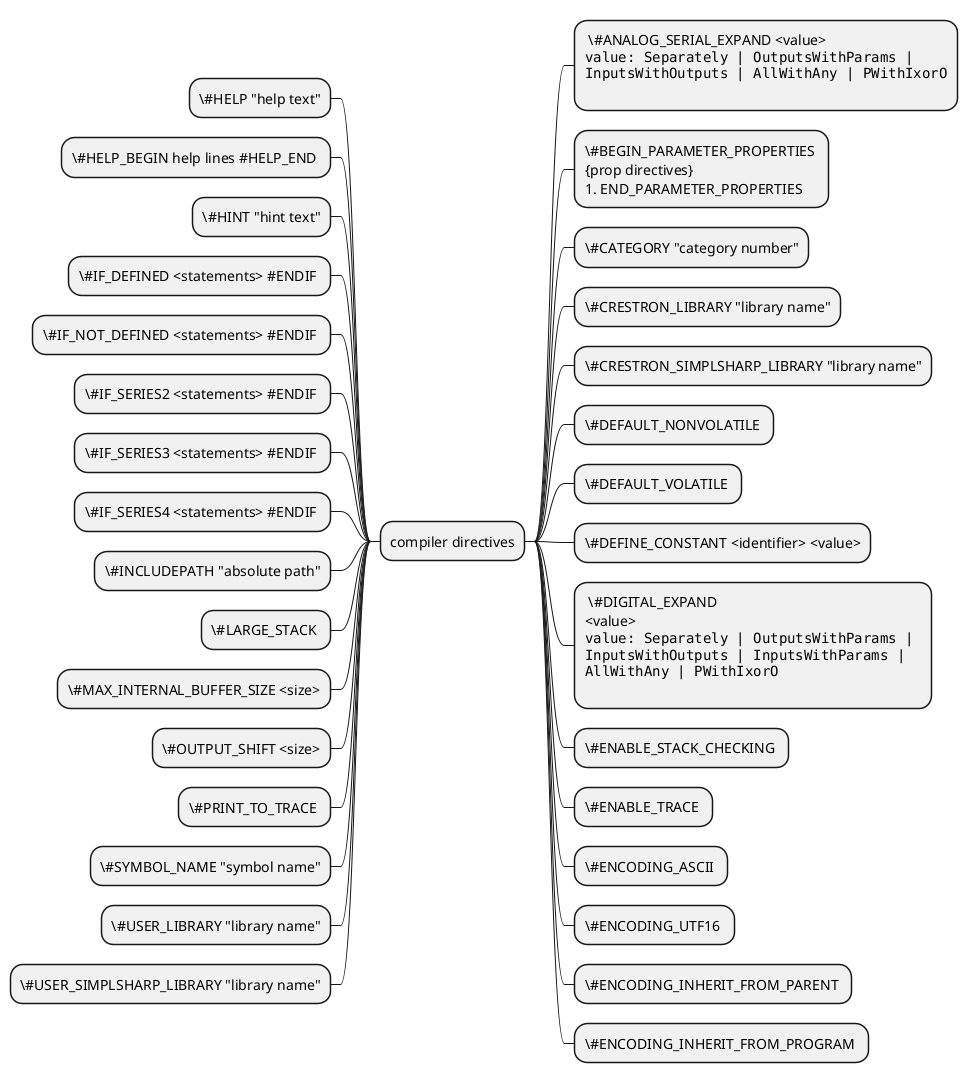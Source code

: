 @startmindmap
+ compiler directives
**: \#ANALOG_SERIAL_EXPAND <value>
<code>
value: Separately | OutputsWithParams | 
InputsWithOutputs | AllWithAny | PWithIxorO
</code>
;
++ \#BEGIN_PARAMETER_PROPERTIES \n{prop directives} \n#END_PARAMETER_PROPERTIES 
++ \#CATEGORY "category number"
++ \#CRESTRON_LIBRARY "library name"
++ \#CRESTRON_SIMPLSHARP_LIBRARY "library name"
++ \#DEFAULT_NONVOLATILE 
++ \#DEFAULT_VOLATILE 
++ \#DEFINE_CONSTANT <identifier> <value>
**: \#DIGITAL_EXPAND 
<value>
<code>
value: Separately | OutputsWithParams | 
InputsWithOutputs | InputsWithParams |
AllWithAny | PWithIxorO
</code>
;
++ \#ENABLE_STACK_CHECKING 
++ \#ENABLE_TRACE 
++ \#ENCODING_ASCII 
++ \#ENCODING_UTF16 
++ \#ENCODING_INHERIT_FROM_PARENT 
++ \#ENCODING_INHERIT_FROM_PROGRAM 
-- \#HELP "help text"
-- \#HELP_BEGIN help lines #HELP_END 
-- \#HINT "hint text"
-- \#IF_DEFINED <statements> #ENDIF 
-- \#IF_NOT_DEFINED <statements> #ENDIF 
-- \#IF_SERIES2 <statements> #ENDIF 
-- \#IF_SERIES3 <statements> #ENDIF 
-- \#IF_SERIES4 <statements> #ENDIF 
-- \#INCLUDEPATH "absolute path"
-- \#LARGE_STACK 
-- \#MAX_INTERNAL_BUFFER_SIZE <size>
-- \#OUTPUT_SHIFT <size>
-- \#PRINT_TO_TRACE 
-- \#SYMBOL_NAME "symbol name"
-- \#USER_LIBRARY "library name"
-- \#USER_SIMPLSHARP_LIBRARY "library name"
@endmindmap